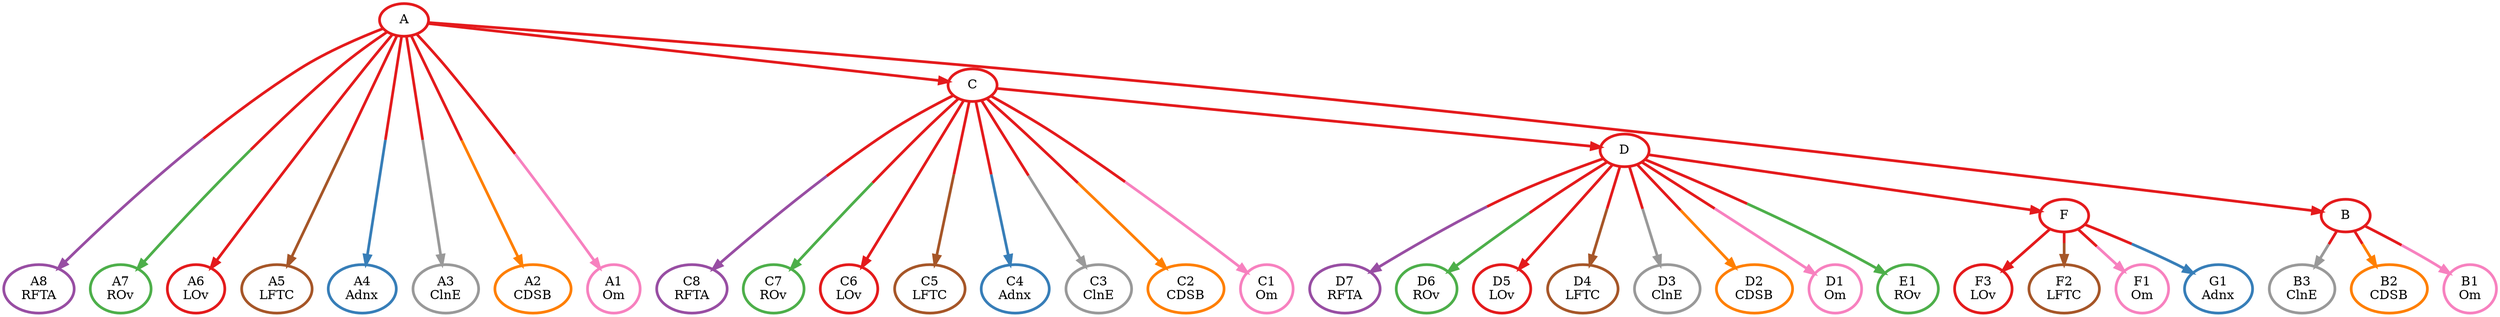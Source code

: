 digraph T {
	{
		rank=same
		35 [penwidth=3,colorscheme=set19,color=1,label="F3\nLOv"]
		34 [penwidth=3,colorscheme=set19,color=7,label="F2\nLFTC"]
		33 [penwidth=3,colorscheme=set19,color=8,label="F1\nOm"]
		32 [penwidth=3,colorscheme=set19,color=4,label="D7\nRFTA"]
		31 [penwidth=3,colorscheme=set19,color=3,label="D6\nROv"]
		30 [penwidth=3,colorscheme=set19,color=1,label="D5\nLOv"]
		29 [penwidth=3,colorscheme=set19,color=7,label="D4\nLFTC"]
		28 [penwidth=3,colorscheme=set19,color=9,label="D3\nClnE"]
		27 [penwidth=3,colorscheme=set19,color=5,label="D2\nCDSB"]
		26 [penwidth=3,colorscheme=set19,color=8,label="D1\nOm"]
		25 [penwidth=3,colorscheme=set19,color=4,label="C8\nRFTA"]
		24 [penwidth=3,colorscheme=set19,color=3,label="C7\nROv"]
		23 [penwidth=3,colorscheme=set19,color=1,label="C6\nLOv"]
		22 [penwidth=3,colorscheme=set19,color=7,label="C5\nLFTC"]
		21 [penwidth=3,colorscheme=set19,color=2,label="C4\nAdnx"]
		20 [penwidth=3,colorscheme=set19,color=9,label="C3\nClnE"]
		19 [penwidth=3,colorscheme=set19,color=5,label="C2\nCDSB"]
		18 [penwidth=3,colorscheme=set19,color=8,label="C1\nOm"]
		17 [penwidth=3,colorscheme=set19,color=9,label="B3\nClnE"]
		16 [penwidth=3,colorscheme=set19,color=5,label="B2\nCDSB"]
		15 [penwidth=3,colorscheme=set19,color=8,label="B1\nOm"]
		14 [penwidth=3,colorscheme=set19,color=4,label="A8\nRFTA"]
		13 [penwidth=3,colorscheme=set19,color=3,label="A7\nROv"]
		12 [penwidth=3,colorscheme=set19,color=1,label="A6\nLOv"]
		11 [penwidth=3,colorscheme=set19,color=7,label="A5\nLFTC"]
		10 [penwidth=3,colorscheme=set19,color=2,label="A4\nAdnx"]
		9 [penwidth=3,colorscheme=set19,color=9,label="A3\nClnE"]
		8 [penwidth=3,colorscheme=set19,color=5,label="A2\nCDSB"]
		7 [penwidth=3,colorscheme=set19,color=8,label="A1\nOm"]
		6 [penwidth=3,colorscheme=set19,color=2,label="G1\nAdnx"]
		4 [penwidth=3,colorscheme=set19,color=3,label="E1\nROv"]
	}
	5 [penwidth=3,colorscheme=set19,color=1,label="F"]
	3 [penwidth=3,colorscheme=set19,color=1,label="D"]
	2 [penwidth=3,colorscheme=set19,color=1,label="C"]
	1 [penwidth=3,colorscheme=set19,color=1,label="B"]
	0 [penwidth=3,colorscheme=set19,color=1,label="A"]
	5 -> 35 [penwidth=3,colorscheme=set19,color=1]
	5 -> 34 [penwidth=3,colorscheme=set19,color="1;0.5:7"]
	5 -> 33 [penwidth=3,colorscheme=set19,color="1;0.5:8"]
	5 -> 6 [penwidth=3,colorscheme=set19,color="1;0.5:2"]
	3 -> 32 [penwidth=3,colorscheme=set19,color="1;0.5:4"]
	3 -> 31 [penwidth=3,colorscheme=set19,color="1;0.5:3"]
	3 -> 30 [penwidth=3,colorscheme=set19,color=1]
	3 -> 29 [penwidth=3,colorscheme=set19,color="1;0.5:7"]
	3 -> 28 [penwidth=3,colorscheme=set19,color="1;0.5:9"]
	3 -> 27 [penwidth=3,colorscheme=set19,color="1;0.5:5"]
	3 -> 26 [penwidth=3,colorscheme=set19,color="1;0.5:8"]
	3 -> 5 [penwidth=3,colorscheme=set19,color=1]
	3 -> 4 [penwidth=3,colorscheme=set19,color="1;0.5:3"]
	2 -> 25 [penwidth=3,colorscheme=set19,color="1;0.5:4"]
	2 -> 24 [penwidth=3,colorscheme=set19,color="1;0.5:3"]
	2 -> 23 [penwidth=3,colorscheme=set19,color=1]
	2 -> 22 [penwidth=3,colorscheme=set19,color="1;0.5:7"]
	2 -> 21 [penwidth=3,colorscheme=set19,color="1;0.5:2"]
	2 -> 20 [penwidth=3,colorscheme=set19,color="1;0.5:9"]
	2 -> 19 [penwidth=3,colorscheme=set19,color="1;0.5:5"]
	2 -> 18 [penwidth=3,colorscheme=set19,color="1;0.5:8"]
	2 -> 3 [penwidth=3,colorscheme=set19,color=1]
	1 -> 17 [penwidth=3,colorscheme=set19,color="1;0.5:9"]
	1 -> 16 [penwidth=3,colorscheme=set19,color="1;0.5:5"]
	1 -> 15 [penwidth=3,colorscheme=set19,color="1;0.5:8"]
	0 -> 14 [penwidth=3,colorscheme=set19,color="1;0.5:4"]
	0 -> 13 [penwidth=3,colorscheme=set19,color="1;0.5:3"]
	0 -> 12 [penwidth=3,colorscheme=set19,color=1]
	0 -> 11 [penwidth=3,colorscheme=set19,color="1;0.5:7"]
	0 -> 10 [penwidth=3,colorscheme=set19,color="1;0.5:2"]
	0 -> 9 [penwidth=3,colorscheme=set19,color="1;0.5:9"]
	0 -> 8 [penwidth=3,colorscheme=set19,color="1;0.5:5"]
	0 -> 7 [penwidth=3,colorscheme=set19,color="1;0.5:8"]
	0 -> 2 [penwidth=3,colorscheme=set19,color=1]
	0 -> 1 [penwidth=3,colorscheme=set19,color=1]
}
